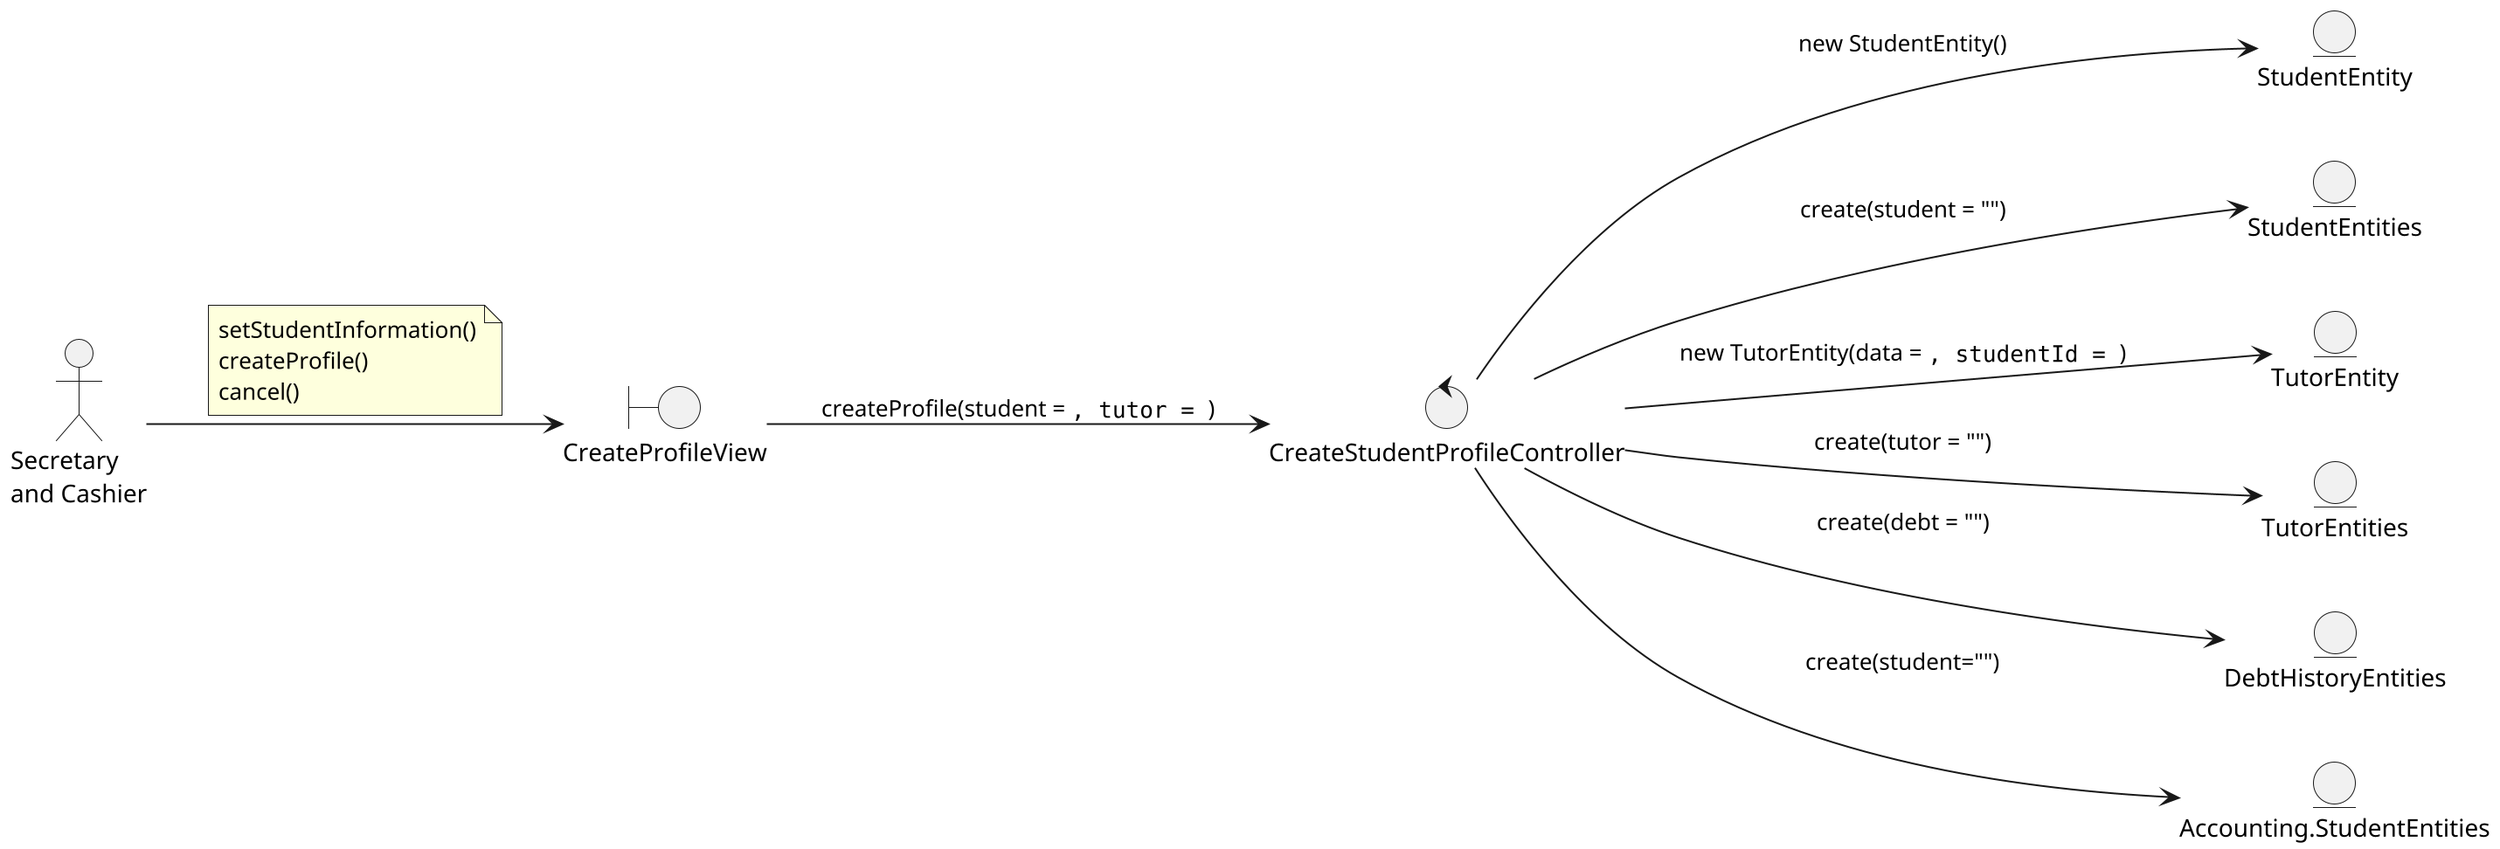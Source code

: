 @startuml
left to right direction
scale 2

'--- Classes definition ---
actor "Secretary\nand Cashier" as theActor

boundary CreateProfileView

control CreateStudentProfileController

entity StudentEntity
entity StudentEntities
entity TutorEntity
entity TutorEntities
entity DebtHistoryEntities
entity Accounting.StudentEntities

'--- Actor relations ---
theActor --> CreateProfileView
note on link
    setStudentInformation()
    createProfile()
    cancel()
end note

'--- Views relations ---
CreateProfileView --> CreateStudentProfileController : createProfile(student = "", tutor = "")

'--- Controllers relations ---
CreateStudentProfileController --> StudentEntities : create(student = "")
CreateStudentProfileController --> TutorEntities : create(tutor = "")
CreateStudentProfileController --> DebtHistoryEntities : create(debt = "")
CreateStudentProfileController --> Accounting.StudentEntities : create(student="")
CreateStudentProfileController --> StudentEntity : new StudentEntity()
CreateStudentProfileController --> TutorEntity : new TutorEntity(data = "", studentId = "")

'--- Entity relations ---

@enduml
